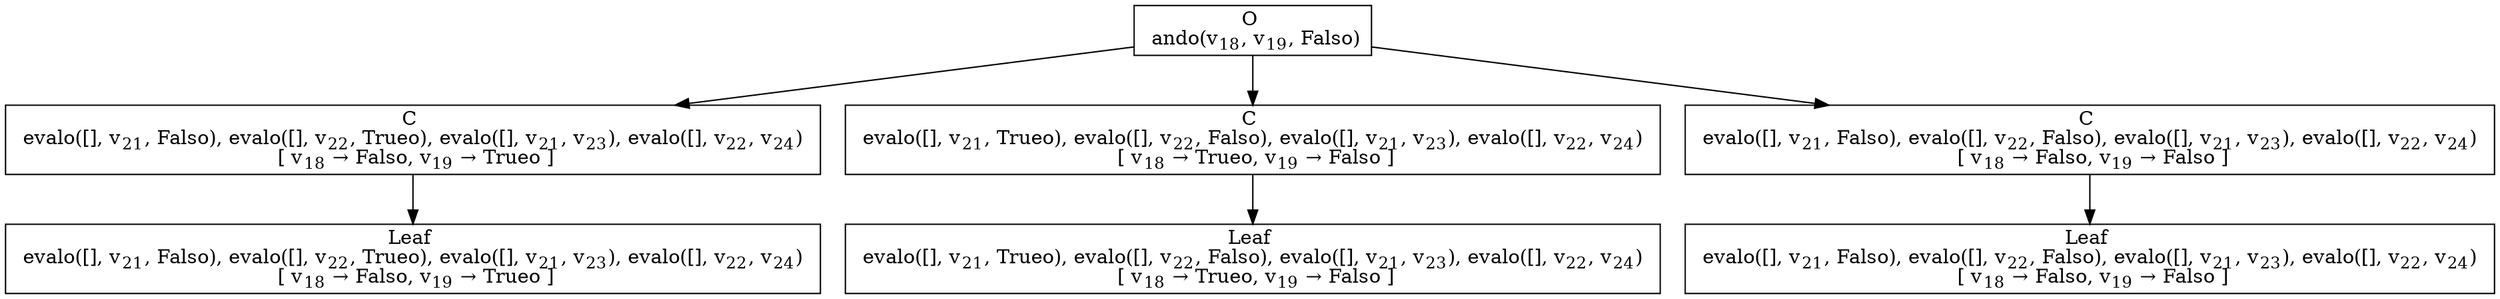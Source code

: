 digraph {
    graph [rankdir=TB
          ,bgcolor=transparent];
    node [shape=box
         ,fillcolor=white
         ,style=filled];
    0 [label=<O <BR/> ando(v<SUB>18</SUB>, v<SUB>19</SUB>, Falso)>];
    1 [label=<C <BR/> evalo([], v<SUB>21</SUB>, Falso), evalo([], v<SUB>22</SUB>, Trueo), evalo([], v<SUB>21</SUB>, v<SUB>23</SUB>), evalo([], v<SUB>22</SUB>, v<SUB>24</SUB>) <BR/>  [ v<SUB>18</SUB> &rarr; Falso, v<SUB>19</SUB> &rarr; Trueo ] >];
    2 [label=<C <BR/> evalo([], v<SUB>21</SUB>, Trueo), evalo([], v<SUB>22</SUB>, Falso), evalo([], v<SUB>21</SUB>, v<SUB>23</SUB>), evalo([], v<SUB>22</SUB>, v<SUB>24</SUB>) <BR/>  [ v<SUB>18</SUB> &rarr; Trueo, v<SUB>19</SUB> &rarr; Falso ] >];
    3 [label=<C <BR/> evalo([], v<SUB>21</SUB>, Falso), evalo([], v<SUB>22</SUB>, Falso), evalo([], v<SUB>21</SUB>, v<SUB>23</SUB>), evalo([], v<SUB>22</SUB>, v<SUB>24</SUB>) <BR/>  [ v<SUB>18</SUB> &rarr; Falso, v<SUB>19</SUB> &rarr; Falso ] >];
    4 [label=<Leaf <BR/> evalo([], v<SUB>21</SUB>, Falso), evalo([], v<SUB>22</SUB>, Trueo), evalo([], v<SUB>21</SUB>, v<SUB>23</SUB>), evalo([], v<SUB>22</SUB>, v<SUB>24</SUB>) <BR/>  [ v<SUB>18</SUB> &rarr; Falso, v<SUB>19</SUB> &rarr; Trueo ] >];
    5 [label=<Leaf <BR/> evalo([], v<SUB>21</SUB>, Trueo), evalo([], v<SUB>22</SUB>, Falso), evalo([], v<SUB>21</SUB>, v<SUB>23</SUB>), evalo([], v<SUB>22</SUB>, v<SUB>24</SUB>) <BR/>  [ v<SUB>18</SUB> &rarr; Trueo, v<SUB>19</SUB> &rarr; Falso ] >];
    6 [label=<Leaf <BR/> evalo([], v<SUB>21</SUB>, Falso), evalo([], v<SUB>22</SUB>, Falso), evalo([], v<SUB>21</SUB>, v<SUB>23</SUB>), evalo([], v<SUB>22</SUB>, v<SUB>24</SUB>) <BR/>  [ v<SUB>18</SUB> &rarr; Falso, v<SUB>19</SUB> &rarr; Falso ] >];
    0 -> 1 [label=""];
    0 -> 2 [label=""];
    0 -> 3 [label=""];
    1 -> 4 [label=""];
    2 -> 5 [label=""];
    3 -> 6 [label=""];
}